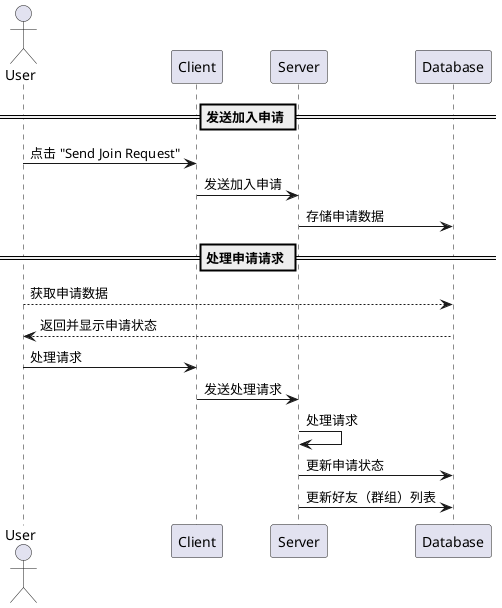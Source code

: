 @startuml 好友（群组）加入申请流程图
actor User
participant Client
participant Server
participant Database

== 发送加入申请 ==

User -> Client: 点击 "Send Join Request"
Client -> Server: 发送加入申请
Server -> Database: 存储申请数据

== 处理申请请求 ==

User  --> Database: 获取申请数据
Database --> User: 返回并显示申请状态
User -> Client: 处理请求
Client -> Server: 发送处理请求
Server -> Server: 处理请求
Server -> Database: 更新申请状态
Server -> Database: 更新好友（群组）列表

@enduml
